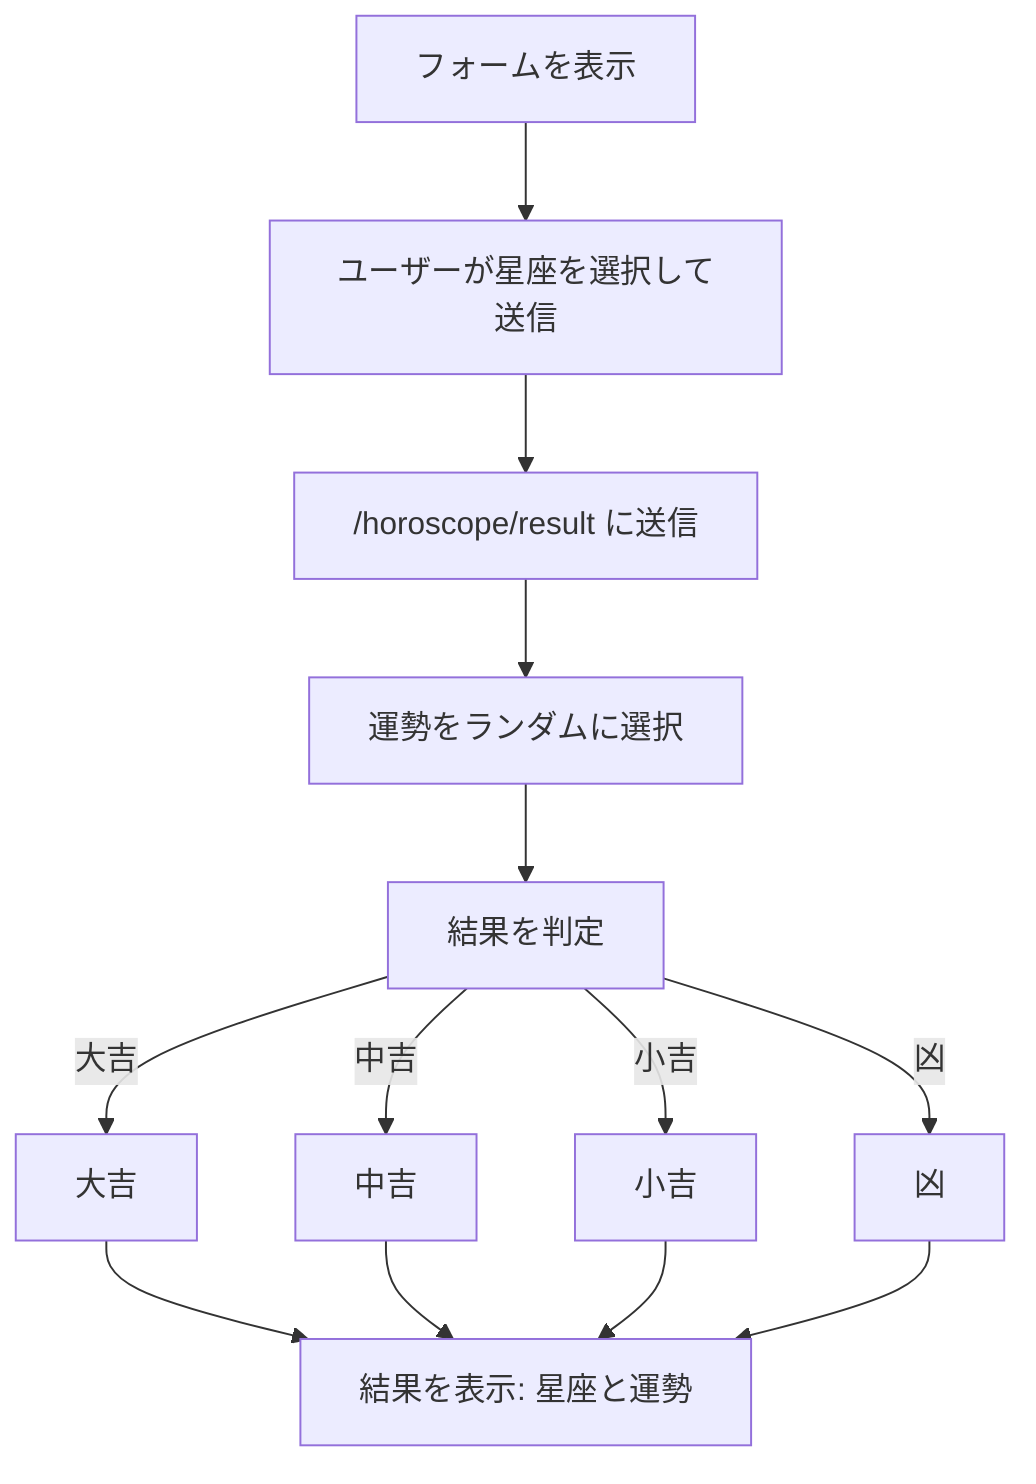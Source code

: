 flowchart TD
    start["フォームを表示"] --> input["ユーザーが星座を選択して送信"]
    input --> endpoint["/horoscope/result に送信"]
    endpoint --> random["運勢をランダムに選択"]
    random --> judge["結果を判定"]
    judge -->|大吉| daikichi["大吉"]
    judge -->|中吉| chuukichi["中吉"]
    judge -->|小吉| shoukichi["小吉"]
    judge -->|凶| kyou["凶"]
    daikichi --> result["結果を表示: 星座と運勢"]
    chuukichi --> result
    shoukichi --> result
    kyou --> result